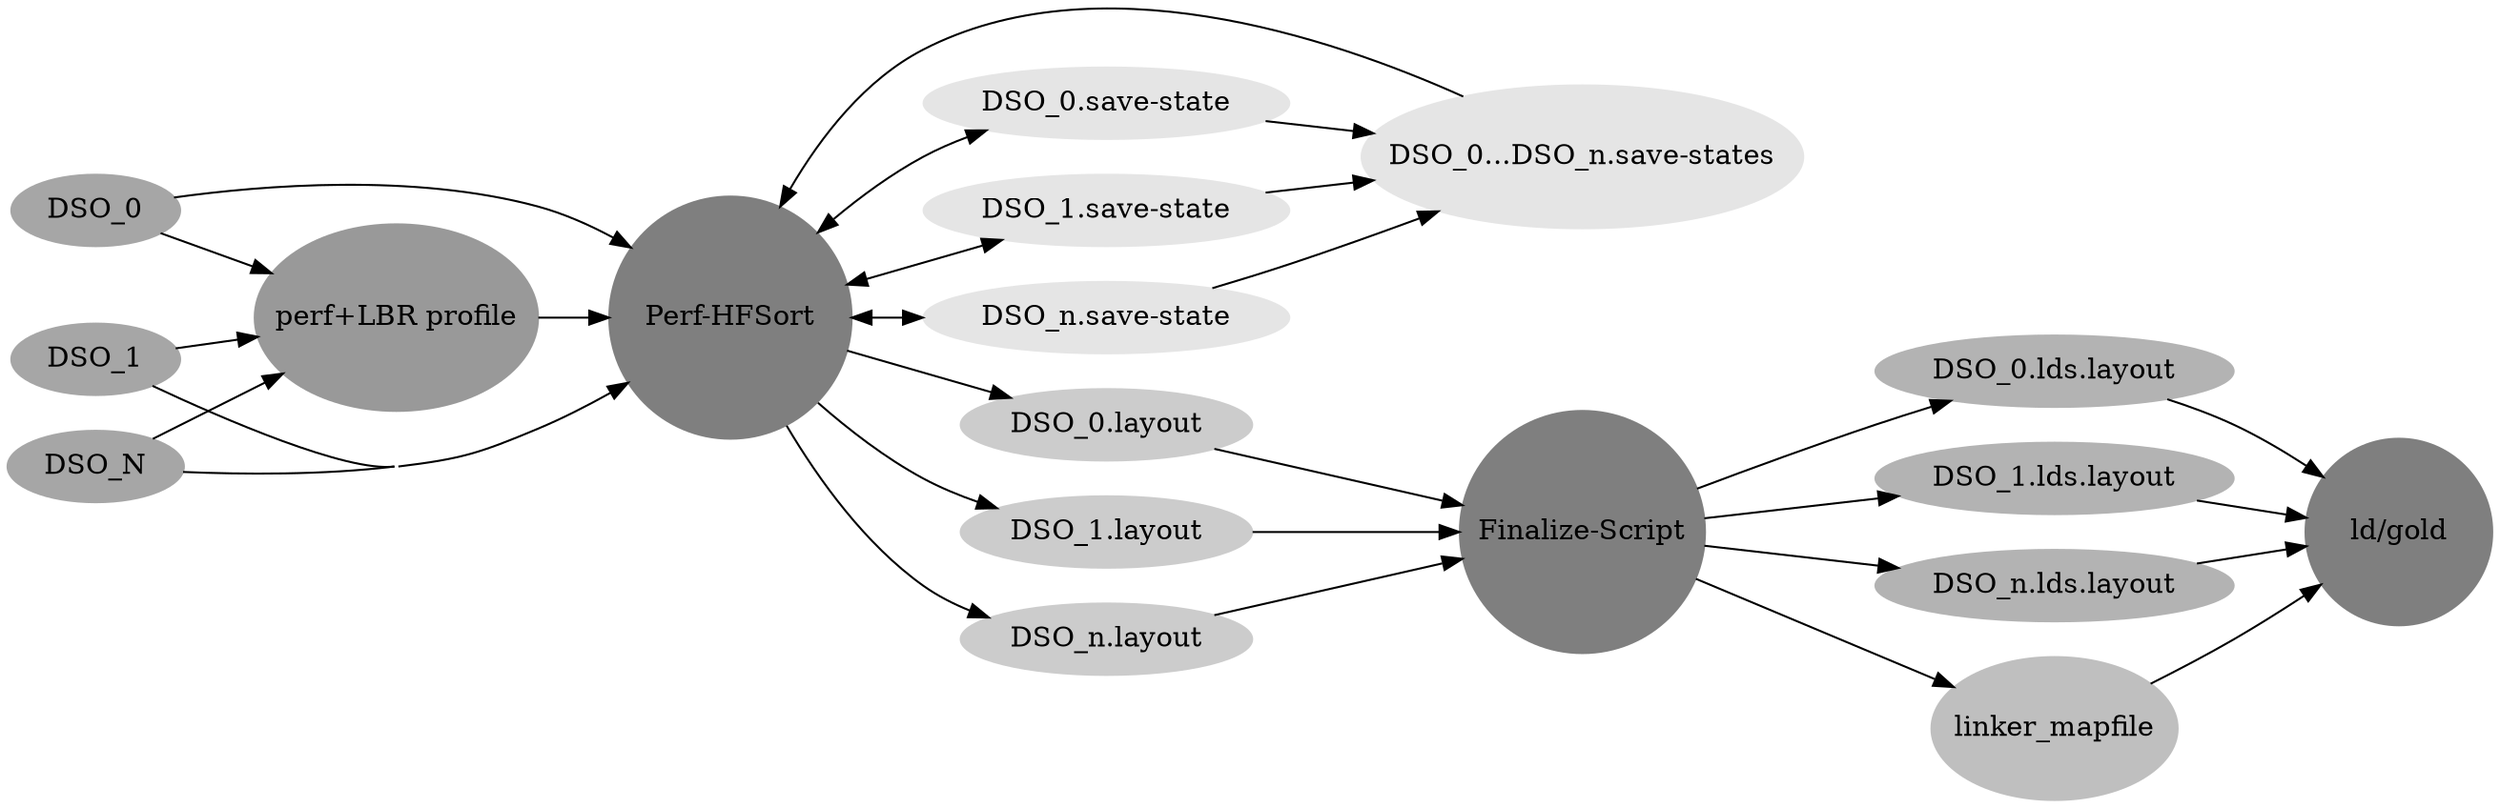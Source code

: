 digraph unix {
rankdir="LR";
fixedsize=true;
concentrate=true    
f0 [label="perf+LBR profile" style=filled color=gray60 width=1.3 height=1.3];
f1 [label="Perf-HFSort" style=filled color=gray50  width=1.7 height=1.7];
f101 [label="Finalize-Script" style=filled color=gray50  width=1.7 height=1.7];
f2 [label="DSO_0" style=filled color=gray65  width=.5 height=.5];
f3 [label="DSO_1" style=filled color=gray65  width=.5 height=.5];
f4 [label="DSO_N" style=filled color=gray65  width=.5 height=.5];
f5 [label="DSO_0.save-state" style=filled color=gray90  width=.5 height=.5];
f6 [label="DSO_1.save-state" style=filled color=gray90  width=.5 height=.5];
f7 [label="DSO_n.save-state" style=filled color=gray90  width=.5 height=.5];

f701 [label="DSO_0...DSO_n.save-states" style=filled color=gray90  width=1 height=1];

f8 [label="DSO_0.layout" style=filled color=gray80  width=.5 height=.5];
f9 [label="DSO_1.layout" style=filled color=gray80  width=.5 height=.5];
f10 [label="DSO_n.layout" style=filled color=gray80  width=.5 height=.5];

f11 [label="DSO_0.lds.layout" style=filled color=gray70  width=.5 height=.5];
f12 [label="DSO_1.lds.layout" style=filled color=gray70  width=.5 height=.5];
f13 [label="DSO_n.lds.layout" style=filled color=gray70  width=.5 height=.5];

f14 [label="linker_mapfile" style=filled color=gray75  width=1 height=1];

f15 [label="ld/gold" style=filled color=gray50  width=1.3 height=1.3];

f0 -> f1;
f2 -> f1;
f3 -> f1;
f4 -> f1;

f2 -> f0;
f3 -> f0;
f4 -> f0;    

f1 -> f5;
f1 -> f6;
f1 -> f7;

f5 -> f1;
f6 -> f1;
f7 -> f1;

f5 -> f701;
f6 -> f701;
f7 -> f701;

f701 -> f1;



f1 -> f8;
f1 -> f9;
f1 -> f10;

f8 -> f101;
f9 -> f101;
f10 -> f101;

f101 -> f11;
f101 -> f12;
f101 -> f13;
f101 -> f14;

f14 -> f15;

f11 -> f15;
f12 -> f15;
f13 -> f15;



}
